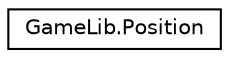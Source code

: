 digraph "Graphical Class Hierarchy"
{
 // LATEX_PDF_SIZE
  edge [fontname="Helvetica",fontsize="10",labelfontname="Helvetica",labelfontsize="10"];
  node [fontname="Helvetica",fontsize="10",shape=record];
  rankdir="LR";
  Node0 [label="GameLib.Position",height=0.2,width=0.4,color="black", fillcolor="white", style="filled",URL="$class_game_lib_1_1_position.html",tooltip=" "];
}
